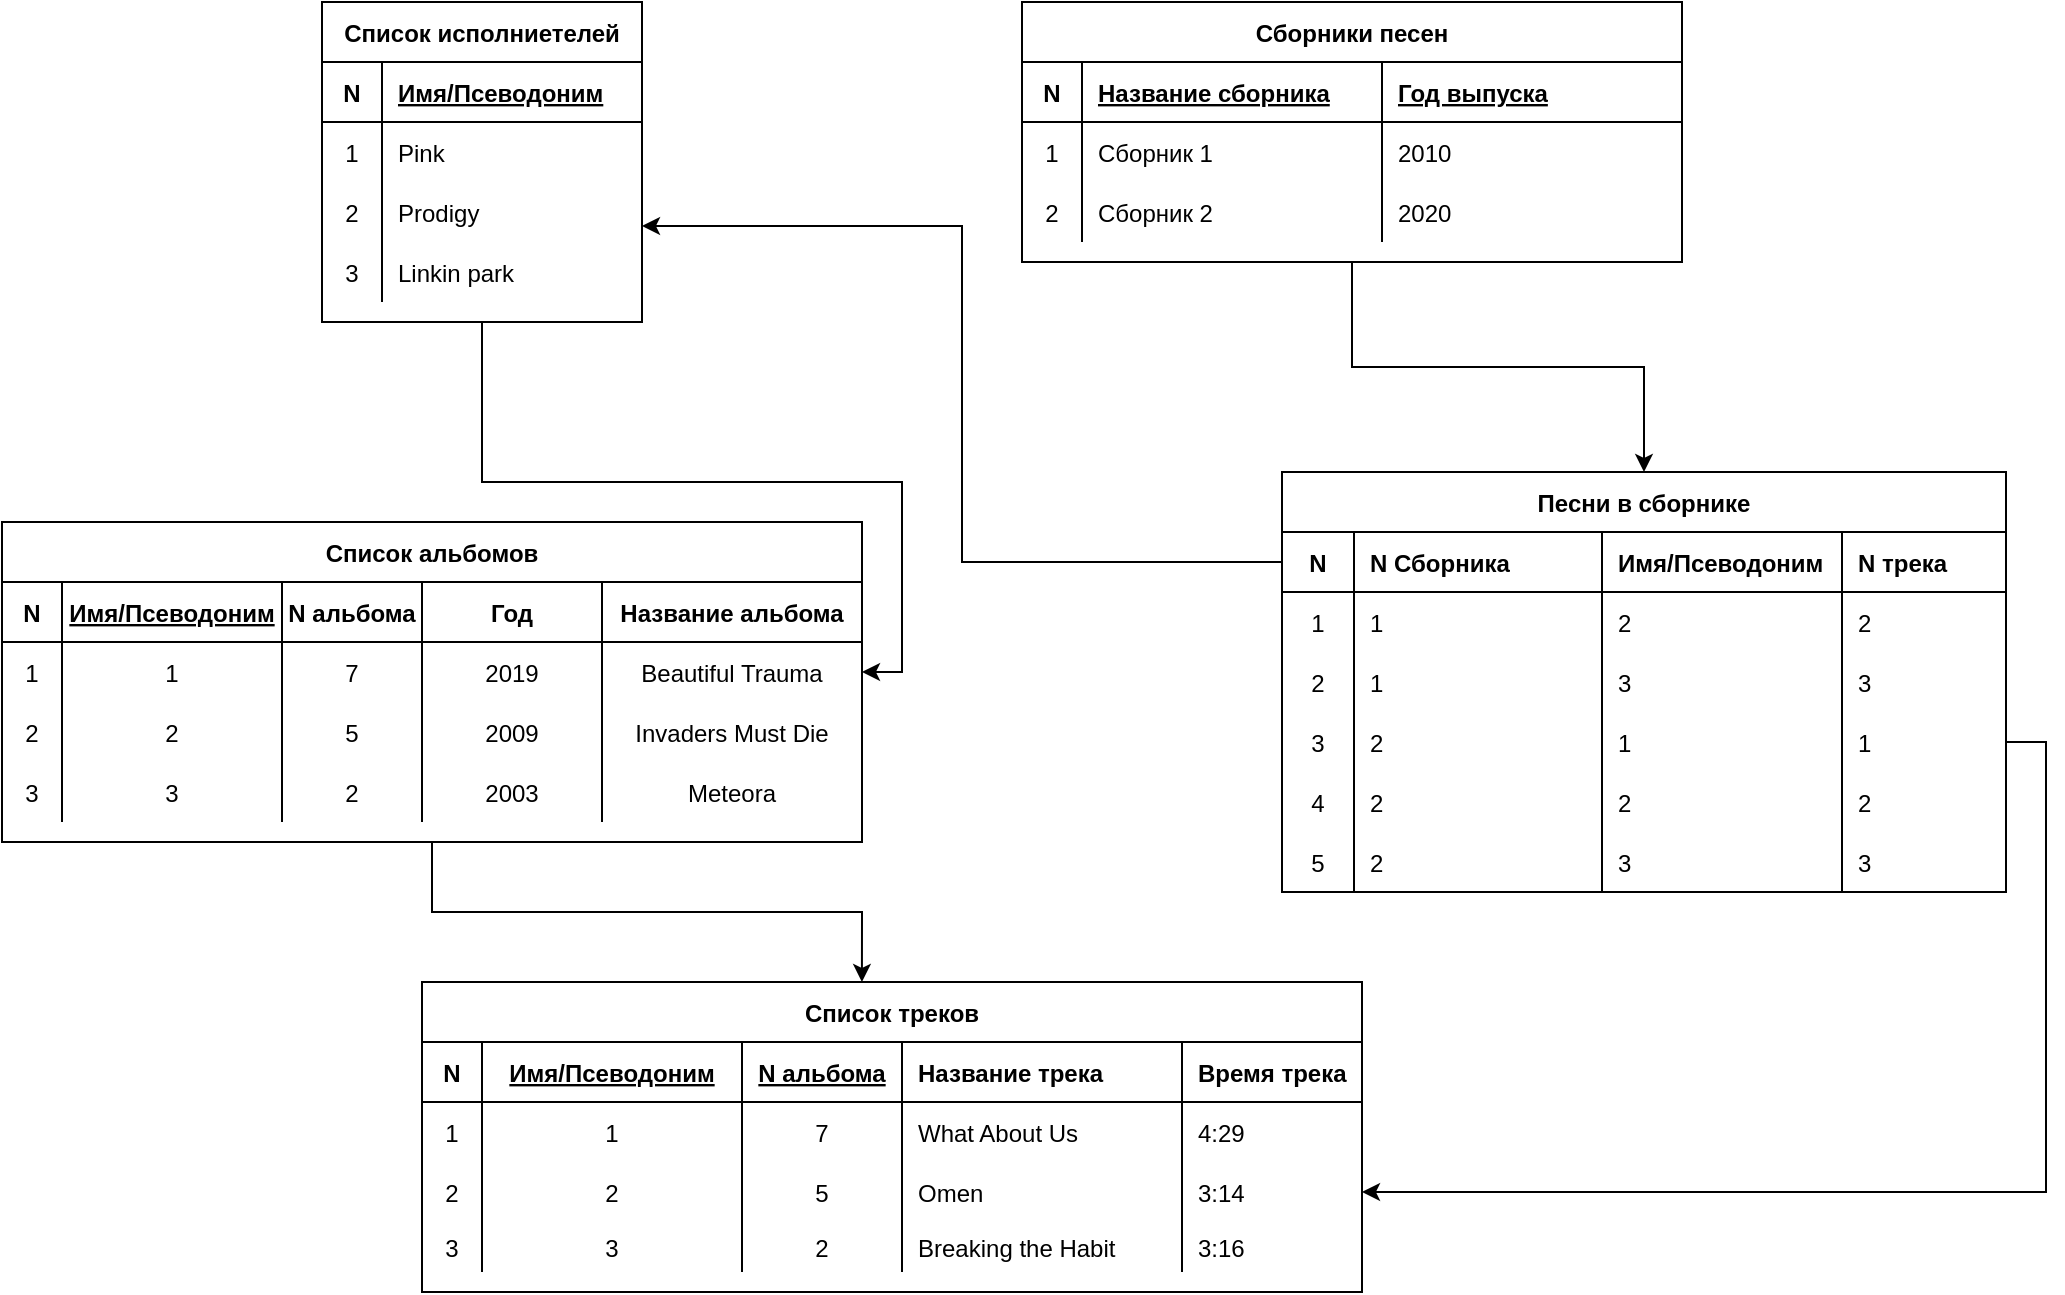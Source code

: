 <mxfile version="15.9.1" type="device"><diagram id="YyyaO67boWGrViR6FgFh" name="Page-1"><mxGraphModel dx="2489" dy="762" grid="1" gridSize="10" guides="1" tooltips="1" connect="1" arrows="1" fold="1" page="1" pageScale="1" pageWidth="827" pageHeight="1169" math="0" shadow="0"><root><mxCell id="0"/><mxCell id="1" parent="0"/><mxCell id="zmSJYrZClHFSIXrDVKil-139" value="" style="edgeStyle=orthogonalEdgeStyle;rounded=0;orthogonalLoop=1;jettySize=auto;html=1;" parent="1" source="zmSJYrZClHFSIXrDVKil-2" target="zmSJYrZClHFSIXrDVKil-75" edge="1"><mxGeometry relative="1" as="geometry"/></mxCell><mxCell id="zmSJYrZClHFSIXrDVKil-2" value="Список исполниетелей" style="shape=table;startSize=30;container=1;collapsible=1;childLayout=tableLayout;fixedRows=1;rowLines=0;fontStyle=1;align=center;resizeLast=1;" parent="1" vertex="1"><mxGeometry x="20" y="40" width="160" height="160" as="geometry"/></mxCell><mxCell id="zmSJYrZClHFSIXrDVKil-3" value="" style="shape=partialRectangle;collapsible=0;dropTarget=0;pointerEvents=0;fillColor=none;top=0;left=0;bottom=1;right=0;points=[[0,0.5],[1,0.5]];portConstraint=eastwest;" parent="zmSJYrZClHFSIXrDVKil-2" vertex="1"><mxGeometry y="30" width="160" height="30" as="geometry"/></mxCell><mxCell id="zmSJYrZClHFSIXrDVKil-4" value="N" style="shape=partialRectangle;connectable=0;fillColor=none;top=0;left=0;bottom=0;right=0;fontStyle=1;overflow=hidden;" parent="zmSJYrZClHFSIXrDVKil-3" vertex="1"><mxGeometry width="30" height="30" as="geometry"><mxRectangle width="30" height="30" as="alternateBounds"/></mxGeometry></mxCell><mxCell id="zmSJYrZClHFSIXrDVKil-5" value="Имя/Псеводоним" style="shape=partialRectangle;connectable=0;fillColor=none;top=0;left=0;bottom=0;right=0;align=left;spacingLeft=6;fontStyle=5;overflow=hidden;" parent="zmSJYrZClHFSIXrDVKil-3" vertex="1"><mxGeometry x="30" width="130" height="30" as="geometry"><mxRectangle width="130" height="30" as="alternateBounds"/></mxGeometry></mxCell><mxCell id="zmSJYrZClHFSIXrDVKil-6" value="" style="shape=partialRectangle;collapsible=0;dropTarget=0;pointerEvents=0;fillColor=none;top=0;left=0;bottom=0;right=0;points=[[0,0.5],[1,0.5]];portConstraint=eastwest;" parent="zmSJYrZClHFSIXrDVKil-2" vertex="1"><mxGeometry y="60" width="160" height="30" as="geometry"/></mxCell><mxCell id="zmSJYrZClHFSIXrDVKil-7" value="1" style="shape=partialRectangle;connectable=0;fillColor=none;top=0;left=0;bottom=0;right=0;editable=1;overflow=hidden;" parent="zmSJYrZClHFSIXrDVKil-6" vertex="1"><mxGeometry width="30" height="30" as="geometry"><mxRectangle width="30" height="30" as="alternateBounds"/></mxGeometry></mxCell><mxCell id="zmSJYrZClHFSIXrDVKil-8" value="Pink" style="shape=partialRectangle;connectable=0;fillColor=none;top=0;left=0;bottom=0;right=0;align=left;spacingLeft=6;overflow=hidden;" parent="zmSJYrZClHFSIXrDVKil-6" vertex="1"><mxGeometry x="30" width="130" height="30" as="geometry"><mxRectangle width="130" height="30" as="alternateBounds"/></mxGeometry></mxCell><mxCell id="zmSJYrZClHFSIXrDVKil-9" value="" style="shape=partialRectangle;collapsible=0;dropTarget=0;pointerEvents=0;fillColor=none;top=0;left=0;bottom=0;right=0;points=[[0,0.5],[1,0.5]];portConstraint=eastwest;" parent="zmSJYrZClHFSIXrDVKil-2" vertex="1"><mxGeometry y="90" width="160" height="30" as="geometry"/></mxCell><mxCell id="zmSJYrZClHFSIXrDVKil-10" value="2" style="shape=partialRectangle;connectable=0;fillColor=none;top=0;left=0;bottom=0;right=0;editable=1;overflow=hidden;" parent="zmSJYrZClHFSIXrDVKil-9" vertex="1"><mxGeometry width="30" height="30" as="geometry"><mxRectangle width="30" height="30" as="alternateBounds"/></mxGeometry></mxCell><mxCell id="zmSJYrZClHFSIXrDVKil-11" value="Prodigy" style="shape=partialRectangle;connectable=0;fillColor=none;top=0;left=0;bottom=0;right=0;align=left;spacingLeft=6;overflow=hidden;" parent="zmSJYrZClHFSIXrDVKil-9" vertex="1"><mxGeometry x="30" width="130" height="30" as="geometry"><mxRectangle width="130" height="30" as="alternateBounds"/></mxGeometry></mxCell><mxCell id="zmSJYrZClHFSIXrDVKil-12" value="" style="shape=partialRectangle;collapsible=0;dropTarget=0;pointerEvents=0;fillColor=none;top=0;left=0;bottom=0;right=0;points=[[0,0.5],[1,0.5]];portConstraint=eastwest;" parent="zmSJYrZClHFSIXrDVKil-2" vertex="1"><mxGeometry y="120" width="160" height="30" as="geometry"/></mxCell><mxCell id="zmSJYrZClHFSIXrDVKil-13" value="3" style="shape=partialRectangle;connectable=0;fillColor=none;top=0;left=0;bottom=0;right=0;editable=1;overflow=hidden;" parent="zmSJYrZClHFSIXrDVKil-12" vertex="1"><mxGeometry width="30" height="30" as="geometry"><mxRectangle width="30" height="30" as="alternateBounds"/></mxGeometry></mxCell><mxCell id="zmSJYrZClHFSIXrDVKil-14" value="Linkin park" style="shape=partialRectangle;connectable=0;fillColor=none;top=0;left=0;bottom=0;right=0;align=left;spacingLeft=6;overflow=hidden;" parent="zmSJYrZClHFSIXrDVKil-12" vertex="1"><mxGeometry x="30" width="130" height="30" as="geometry"><mxRectangle width="130" height="30" as="alternateBounds"/></mxGeometry></mxCell><mxCell id="zmSJYrZClHFSIXrDVKil-28" value="Список треков" style="shape=table;startSize=30;container=1;collapsible=1;childLayout=tableLayout;fixedRows=1;rowLines=0;fontStyle=1;align=center;resizeLast=1;" parent="1" vertex="1"><mxGeometry x="70" y="530" width="470" height="155" as="geometry"/></mxCell><mxCell id="zmSJYrZClHFSIXrDVKil-29" value="" style="shape=partialRectangle;collapsible=0;dropTarget=0;pointerEvents=0;fillColor=none;top=0;left=0;bottom=1;right=0;points=[[0,0.5],[1,0.5]];portConstraint=eastwest;" parent="zmSJYrZClHFSIXrDVKil-28" vertex="1"><mxGeometry y="30" width="470" height="30" as="geometry"/></mxCell><mxCell id="zmSJYrZClHFSIXrDVKil-127" value="N" style="shape=partialRectangle;connectable=0;fillColor=none;top=0;left=0;bottom=0;right=0;fontStyle=1;overflow=hidden;" parent="zmSJYrZClHFSIXrDVKil-29" vertex="1"><mxGeometry width="30" height="30" as="geometry"><mxRectangle width="30" height="30" as="alternateBounds"/></mxGeometry></mxCell><mxCell id="zmSJYrZClHFSIXrDVKil-135" value="Имя/Псеводоним" style="shape=partialRectangle;connectable=0;fillColor=none;top=0;left=0;bottom=0;right=0;fontStyle=5;overflow=hidden;" parent="zmSJYrZClHFSIXrDVKil-29" vertex="1"><mxGeometry x="30" width="130" height="30" as="geometry"><mxRectangle width="130" height="30" as="alternateBounds"/></mxGeometry></mxCell><mxCell id="zmSJYrZClHFSIXrDVKil-30" value="N альбома" style="shape=partialRectangle;connectable=0;fillColor=none;top=0;left=0;bottom=0;right=0;fontStyle=5;overflow=hidden;" parent="zmSJYrZClHFSIXrDVKil-29" vertex="1"><mxGeometry x="160" width="80" height="30" as="geometry"><mxRectangle width="80" height="30" as="alternateBounds"/></mxGeometry></mxCell><mxCell id="zmSJYrZClHFSIXrDVKil-31" value="Название трека" style="shape=partialRectangle;connectable=0;fillColor=none;top=0;left=0;bottom=0;right=0;align=left;spacingLeft=6;fontStyle=1;overflow=hidden;" parent="zmSJYrZClHFSIXrDVKil-29" vertex="1"><mxGeometry x="240" width="140" height="30" as="geometry"><mxRectangle width="140" height="30" as="alternateBounds"/></mxGeometry></mxCell><mxCell id="zmSJYrZClHFSIXrDVKil-110" value="Время трека" style="shape=partialRectangle;connectable=0;fillColor=none;top=0;left=0;bottom=0;right=0;align=left;spacingLeft=6;fontStyle=1;overflow=hidden;" parent="zmSJYrZClHFSIXrDVKil-29" vertex="1"><mxGeometry x="380" width="90" height="30" as="geometry"><mxRectangle width="90" height="30" as="alternateBounds"/></mxGeometry></mxCell><mxCell id="zmSJYrZClHFSIXrDVKil-32" value="" style="shape=partialRectangle;collapsible=0;dropTarget=0;pointerEvents=0;fillColor=none;top=0;left=0;bottom=0;right=0;points=[[0,0.5],[1,0.5]];portConstraint=eastwest;" parent="zmSJYrZClHFSIXrDVKil-28" vertex="1"><mxGeometry y="60" width="470" height="30" as="geometry"/></mxCell><mxCell id="zmSJYrZClHFSIXrDVKil-128" value="1" style="shape=partialRectangle;connectable=0;fillColor=none;top=0;left=0;bottom=0;right=0;editable=1;overflow=hidden;" parent="zmSJYrZClHFSIXrDVKil-32" vertex="1"><mxGeometry width="30" height="30" as="geometry"><mxRectangle width="30" height="30" as="alternateBounds"/></mxGeometry></mxCell><mxCell id="zmSJYrZClHFSIXrDVKil-136" value="1" style="shape=partialRectangle;connectable=0;fillColor=none;top=0;left=0;bottom=0;right=0;editable=1;overflow=hidden;" parent="zmSJYrZClHFSIXrDVKil-32" vertex="1"><mxGeometry x="30" width="130" height="30" as="geometry"><mxRectangle width="130" height="30" as="alternateBounds"/></mxGeometry></mxCell><mxCell id="zmSJYrZClHFSIXrDVKil-33" value="7" style="shape=partialRectangle;connectable=0;fillColor=none;top=0;left=0;bottom=0;right=0;editable=1;overflow=hidden;" parent="zmSJYrZClHFSIXrDVKil-32" vertex="1"><mxGeometry x="160" width="80" height="30" as="geometry"><mxRectangle width="80" height="30" as="alternateBounds"/></mxGeometry></mxCell><mxCell id="zmSJYrZClHFSIXrDVKil-34" value="What About Us" style="shape=partialRectangle;connectable=0;fillColor=none;top=0;left=0;bottom=0;right=0;align=left;spacingLeft=6;overflow=hidden;" parent="zmSJYrZClHFSIXrDVKil-32" vertex="1"><mxGeometry x="240" width="140" height="30" as="geometry"><mxRectangle width="140" height="30" as="alternateBounds"/></mxGeometry></mxCell><mxCell id="zmSJYrZClHFSIXrDVKil-111" value="4:29" style="shape=partialRectangle;connectable=0;fillColor=none;top=0;left=0;bottom=0;right=0;align=left;spacingLeft=6;overflow=hidden;" parent="zmSJYrZClHFSIXrDVKil-32" vertex="1"><mxGeometry x="380" width="90" height="30" as="geometry"><mxRectangle width="90" height="30" as="alternateBounds"/></mxGeometry></mxCell><mxCell id="zmSJYrZClHFSIXrDVKil-35" value="" style="shape=partialRectangle;collapsible=0;dropTarget=0;pointerEvents=0;fillColor=none;top=0;left=0;bottom=0;right=0;points=[[0,0.5],[1,0.5]];portConstraint=eastwest;" parent="zmSJYrZClHFSIXrDVKil-28" vertex="1"><mxGeometry y="90" width="470" height="30" as="geometry"/></mxCell><mxCell id="zmSJYrZClHFSIXrDVKil-129" value="2" style="shape=partialRectangle;connectable=0;fillColor=none;top=0;left=0;bottom=0;right=0;editable=1;overflow=hidden;" parent="zmSJYrZClHFSIXrDVKil-35" vertex="1"><mxGeometry width="30" height="30" as="geometry"><mxRectangle width="30" height="30" as="alternateBounds"/></mxGeometry></mxCell><mxCell id="zmSJYrZClHFSIXrDVKil-137" value="2" style="shape=partialRectangle;connectable=0;fillColor=none;top=0;left=0;bottom=0;right=0;editable=1;overflow=hidden;" parent="zmSJYrZClHFSIXrDVKil-35" vertex="1"><mxGeometry x="30" width="130" height="30" as="geometry"><mxRectangle width="130" height="30" as="alternateBounds"/></mxGeometry></mxCell><mxCell id="zmSJYrZClHFSIXrDVKil-36" value="5" style="shape=partialRectangle;connectable=0;fillColor=none;top=0;left=0;bottom=0;right=0;editable=1;overflow=hidden;" parent="zmSJYrZClHFSIXrDVKil-35" vertex="1"><mxGeometry x="160" width="80" height="30" as="geometry"><mxRectangle width="80" height="30" as="alternateBounds"/></mxGeometry></mxCell><mxCell id="zmSJYrZClHFSIXrDVKil-37" value="Omen" style="shape=partialRectangle;connectable=0;fillColor=none;top=0;left=0;bottom=0;right=0;align=left;spacingLeft=6;overflow=hidden;" parent="zmSJYrZClHFSIXrDVKil-35" vertex="1"><mxGeometry x="240" width="140" height="30" as="geometry"><mxRectangle width="140" height="30" as="alternateBounds"/></mxGeometry></mxCell><mxCell id="zmSJYrZClHFSIXrDVKil-112" value="3:14" style="shape=partialRectangle;connectable=0;fillColor=none;top=0;left=0;bottom=0;right=0;align=left;spacingLeft=6;overflow=hidden;" parent="zmSJYrZClHFSIXrDVKil-35" vertex="1"><mxGeometry x="380" width="90" height="30" as="geometry"><mxRectangle width="90" height="30" as="alternateBounds"/></mxGeometry></mxCell><mxCell id="zmSJYrZClHFSIXrDVKil-38" value="" style="shape=partialRectangle;collapsible=0;dropTarget=0;pointerEvents=0;fillColor=none;top=0;left=0;bottom=0;right=0;points=[[0,0.5],[1,0.5]];portConstraint=eastwest;" parent="zmSJYrZClHFSIXrDVKil-28" vertex="1"><mxGeometry y="120" width="470" height="25" as="geometry"/></mxCell><mxCell id="zmSJYrZClHFSIXrDVKil-130" value="3" style="shape=partialRectangle;connectable=0;fillColor=none;top=0;left=0;bottom=0;right=0;editable=1;overflow=hidden;" parent="zmSJYrZClHFSIXrDVKil-38" vertex="1"><mxGeometry width="30" height="25" as="geometry"><mxRectangle width="30" height="25" as="alternateBounds"/></mxGeometry></mxCell><mxCell id="zmSJYrZClHFSIXrDVKil-138" value="3" style="shape=partialRectangle;connectable=0;fillColor=none;top=0;left=0;bottom=0;right=0;editable=1;overflow=hidden;" parent="zmSJYrZClHFSIXrDVKil-38" vertex="1"><mxGeometry x="30" width="130" height="25" as="geometry"><mxRectangle width="130" height="25" as="alternateBounds"/></mxGeometry></mxCell><mxCell id="zmSJYrZClHFSIXrDVKil-39" value="2" style="shape=partialRectangle;connectable=0;fillColor=none;top=0;left=0;bottom=0;right=0;editable=1;overflow=hidden;" parent="zmSJYrZClHFSIXrDVKil-38" vertex="1"><mxGeometry x="160" width="80" height="25" as="geometry"><mxRectangle width="80" height="25" as="alternateBounds"/></mxGeometry></mxCell><mxCell id="zmSJYrZClHFSIXrDVKil-40" value="Breaking the Habit" style="shape=partialRectangle;connectable=0;fillColor=none;top=0;left=0;bottom=0;right=0;align=left;spacingLeft=6;overflow=hidden;" parent="zmSJYrZClHFSIXrDVKil-38" vertex="1"><mxGeometry x="240" width="140" height="25" as="geometry"><mxRectangle width="140" height="25" as="alternateBounds"/></mxGeometry></mxCell><mxCell id="zmSJYrZClHFSIXrDVKil-113" value="3:16" style="shape=partialRectangle;connectable=0;fillColor=none;top=0;left=0;bottom=0;right=0;align=left;spacingLeft=6;overflow=hidden;" parent="zmSJYrZClHFSIXrDVKil-38" vertex="1"><mxGeometry x="380" width="90" height="25" as="geometry"><mxRectangle width="90" height="25" as="alternateBounds"/></mxGeometry></mxCell><mxCell id="zmSJYrZClHFSIXrDVKil-147" style="edgeStyle=orthogonalEdgeStyle;rounded=0;orthogonalLoop=1;jettySize=auto;html=1;entryX=0.468;entryY=0;entryDx=0;entryDy=0;entryPerimeter=0;" parent="1" source="zmSJYrZClHFSIXrDVKil-71" target="zmSJYrZClHFSIXrDVKil-28" edge="1"><mxGeometry relative="1" as="geometry"/></mxCell><mxCell id="zmSJYrZClHFSIXrDVKil-71" value="Список альбомов" style="shape=table;startSize=30;container=1;collapsible=1;childLayout=tableLayout;fixedRows=1;rowLines=0;fontStyle=1;align=center;resizeLast=1;gradientColor=#ffffff;swimlaneFillColor=none;" parent="1" vertex="1"><mxGeometry x="-140" y="300" width="430" height="160" as="geometry"/></mxCell><mxCell id="zmSJYrZClHFSIXrDVKil-94" style="shape=partialRectangle;collapsible=0;dropTarget=0;pointerEvents=0;fillColor=none;top=0;left=0;bottom=1;right=0;points=[[0,0.5],[1,0.5]];portConstraint=eastwest;" parent="zmSJYrZClHFSIXrDVKil-71" vertex="1"><mxGeometry y="30" width="430" height="30" as="geometry"/></mxCell><mxCell id="zmSJYrZClHFSIXrDVKil-131" value="N" style="shape=partialRectangle;connectable=0;fillColor=none;top=0;left=0;bottom=0;right=0;fontStyle=1;overflow=hidden;" parent="zmSJYrZClHFSIXrDVKil-94" vertex="1"><mxGeometry width="30" height="30" as="geometry"><mxRectangle width="30" height="30" as="alternateBounds"/></mxGeometry></mxCell><mxCell id="zmSJYrZClHFSIXrDVKil-95" value="Имя/Псеводоним" style="shape=partialRectangle;connectable=0;fillColor=none;top=0;left=0;bottom=0;right=0;fontStyle=5;overflow=hidden;" parent="zmSJYrZClHFSIXrDVKil-94" vertex="1"><mxGeometry x="30" width="110" height="30" as="geometry"><mxRectangle width="110" height="30" as="alternateBounds"/></mxGeometry></mxCell><mxCell id="zmSJYrZClHFSIXrDVKil-96" value="N альбома" style="shape=partialRectangle;connectable=0;fillColor=none;top=0;left=0;bottom=0;right=0;fontStyle=1;overflow=hidden;" parent="zmSJYrZClHFSIXrDVKil-94" vertex="1"><mxGeometry x="140" width="70" height="30" as="geometry"><mxRectangle width="70" height="30" as="alternateBounds"/></mxGeometry></mxCell><mxCell id="zmSJYrZClHFSIXrDVKil-97" value="Год" style="shape=partialRectangle;connectable=0;fillColor=none;top=0;left=0;bottom=0;right=0;fontStyle=1;overflow=hidden;" parent="zmSJYrZClHFSIXrDVKil-94" vertex="1"><mxGeometry x="210" width="90" height="30" as="geometry"><mxRectangle width="90" height="30" as="alternateBounds"/></mxGeometry></mxCell><mxCell id="zmSJYrZClHFSIXrDVKil-114" value="Название альбома" style="shape=partialRectangle;connectable=0;fillColor=none;top=0;left=0;bottom=0;right=0;fontStyle=1;overflow=hidden;" parent="zmSJYrZClHFSIXrDVKil-94" vertex="1"><mxGeometry x="300" width="130" height="30" as="geometry"><mxRectangle width="130" height="30" as="alternateBounds"/></mxGeometry></mxCell><mxCell id="zmSJYrZClHFSIXrDVKil-75" value="" style="shape=partialRectangle;collapsible=0;dropTarget=0;pointerEvents=0;fillColor=none;top=0;left=0;bottom=0;right=0;points=[[0,0.5],[1,0.5]];portConstraint=eastwest;" parent="zmSJYrZClHFSIXrDVKil-71" vertex="1"><mxGeometry y="60" width="430" height="30" as="geometry"/></mxCell><mxCell id="zmSJYrZClHFSIXrDVKil-132" value="1" style="shape=partialRectangle;connectable=0;fillColor=none;top=0;left=0;bottom=0;right=0;editable=1;overflow=hidden;" parent="zmSJYrZClHFSIXrDVKil-75" vertex="1"><mxGeometry width="30" height="30" as="geometry"><mxRectangle width="30" height="30" as="alternateBounds"/></mxGeometry></mxCell><mxCell id="zmSJYrZClHFSIXrDVKil-76" value="1" style="shape=partialRectangle;connectable=0;fillColor=none;top=0;left=0;bottom=0;right=0;editable=1;overflow=hidden;" parent="zmSJYrZClHFSIXrDVKil-75" vertex="1"><mxGeometry x="30" width="110" height="30" as="geometry"><mxRectangle width="110" height="30" as="alternateBounds"/></mxGeometry></mxCell><mxCell id="zmSJYrZClHFSIXrDVKil-89" value="7" style="shape=partialRectangle;connectable=0;fillColor=none;top=0;left=0;bottom=0;right=0;editable=1;overflow=hidden;" parent="zmSJYrZClHFSIXrDVKil-75" vertex="1"><mxGeometry x="140" width="70" height="30" as="geometry"><mxRectangle width="70" height="30" as="alternateBounds"/></mxGeometry></mxCell><mxCell id="zmSJYrZClHFSIXrDVKil-92" value="2019" style="shape=partialRectangle;connectable=0;fillColor=none;top=0;left=0;bottom=0;right=0;editable=1;overflow=hidden;" parent="zmSJYrZClHFSIXrDVKil-75" vertex="1"><mxGeometry x="210" width="90" height="30" as="geometry"><mxRectangle width="90" height="30" as="alternateBounds"/></mxGeometry></mxCell><mxCell id="zmSJYrZClHFSIXrDVKil-115" value="Beautiful Trauma" style="shape=partialRectangle;connectable=0;fillColor=none;top=0;left=0;bottom=0;right=0;editable=1;overflow=hidden;" parent="zmSJYrZClHFSIXrDVKil-75" vertex="1"><mxGeometry x="300" width="130" height="30" as="geometry"><mxRectangle width="130" height="30" as="alternateBounds"/></mxGeometry></mxCell><mxCell id="zmSJYrZClHFSIXrDVKil-102" style="shape=partialRectangle;collapsible=0;dropTarget=0;pointerEvents=0;fillColor=none;top=0;left=0;bottom=0;right=0;points=[[0,0.5],[1,0.5]];portConstraint=eastwest;" parent="zmSJYrZClHFSIXrDVKil-71" vertex="1"><mxGeometry y="90" width="430" height="30" as="geometry"/></mxCell><mxCell id="zmSJYrZClHFSIXrDVKil-133" value="2" style="shape=partialRectangle;connectable=0;fillColor=none;top=0;left=0;bottom=0;right=0;editable=1;overflow=hidden;" parent="zmSJYrZClHFSIXrDVKil-102" vertex="1"><mxGeometry width="30" height="30" as="geometry"><mxRectangle width="30" height="30" as="alternateBounds"/></mxGeometry></mxCell><mxCell id="zmSJYrZClHFSIXrDVKil-103" value="2" style="shape=partialRectangle;connectable=0;fillColor=none;top=0;left=0;bottom=0;right=0;editable=1;overflow=hidden;" parent="zmSJYrZClHFSIXrDVKil-102" vertex="1"><mxGeometry x="30" width="110" height="30" as="geometry"><mxRectangle width="110" height="30" as="alternateBounds"/></mxGeometry></mxCell><mxCell id="zmSJYrZClHFSIXrDVKil-104" value="5" style="shape=partialRectangle;connectable=0;fillColor=none;top=0;left=0;bottom=0;right=0;editable=1;overflow=hidden;" parent="zmSJYrZClHFSIXrDVKil-102" vertex="1"><mxGeometry x="140" width="70" height="30" as="geometry"><mxRectangle width="70" height="30" as="alternateBounds"/></mxGeometry></mxCell><mxCell id="zmSJYrZClHFSIXrDVKil-105" value="2009" style="shape=partialRectangle;connectable=0;fillColor=none;top=0;left=0;bottom=0;right=0;editable=1;overflow=hidden;" parent="zmSJYrZClHFSIXrDVKil-102" vertex="1"><mxGeometry x="210" width="90" height="30" as="geometry"><mxRectangle width="90" height="30" as="alternateBounds"/></mxGeometry></mxCell><mxCell id="zmSJYrZClHFSIXrDVKil-116" value="Invaders Must Die" style="shape=partialRectangle;connectable=0;fillColor=none;top=0;left=0;bottom=0;right=0;editable=1;overflow=hidden;" parent="zmSJYrZClHFSIXrDVKil-102" vertex="1"><mxGeometry x="300" width="130" height="30" as="geometry"><mxRectangle width="130" height="30" as="alternateBounds"/></mxGeometry></mxCell><mxCell id="zmSJYrZClHFSIXrDVKil-141" style="shape=partialRectangle;collapsible=0;dropTarget=0;pointerEvents=0;fillColor=none;top=0;left=0;bottom=0;right=0;points=[[0,0.5],[1,0.5]];portConstraint=eastwest;" parent="zmSJYrZClHFSIXrDVKil-71" vertex="1"><mxGeometry y="120" width="430" height="30" as="geometry"/></mxCell><mxCell id="zmSJYrZClHFSIXrDVKil-142" value="3" style="shape=partialRectangle;connectable=0;fillColor=none;top=0;left=0;bottom=0;right=0;editable=1;overflow=hidden;" parent="zmSJYrZClHFSIXrDVKil-141" vertex="1"><mxGeometry width="30" height="30" as="geometry"><mxRectangle width="30" height="30" as="alternateBounds"/></mxGeometry></mxCell><mxCell id="zmSJYrZClHFSIXrDVKil-143" value="3" style="shape=partialRectangle;connectable=0;fillColor=none;top=0;left=0;bottom=0;right=0;editable=1;overflow=hidden;" parent="zmSJYrZClHFSIXrDVKil-141" vertex="1"><mxGeometry x="30" width="110" height="30" as="geometry"><mxRectangle width="110" height="30" as="alternateBounds"/></mxGeometry></mxCell><mxCell id="zmSJYrZClHFSIXrDVKil-144" value="2" style="shape=partialRectangle;connectable=0;fillColor=none;top=0;left=0;bottom=0;right=0;editable=1;overflow=hidden;" parent="zmSJYrZClHFSIXrDVKil-141" vertex="1"><mxGeometry x="140" width="70" height="30" as="geometry"><mxRectangle width="70" height="30" as="alternateBounds"/></mxGeometry></mxCell><mxCell id="zmSJYrZClHFSIXrDVKil-145" value="2003" style="shape=partialRectangle;connectable=0;fillColor=none;top=0;left=0;bottom=0;right=0;editable=1;overflow=hidden;" parent="zmSJYrZClHFSIXrDVKil-141" vertex="1"><mxGeometry x="210" width="90" height="30" as="geometry"><mxRectangle width="90" height="30" as="alternateBounds"/></mxGeometry></mxCell><mxCell id="zmSJYrZClHFSIXrDVKil-146" value="Meteora" style="shape=partialRectangle;connectable=0;fillColor=none;top=0;left=0;bottom=0;right=0;editable=1;overflow=hidden;" parent="zmSJYrZClHFSIXrDVKil-141" vertex="1"><mxGeometry x="300" width="130" height="30" as="geometry"><mxRectangle width="130" height="30" as="alternateBounds"/></mxGeometry></mxCell><mxCell id="CzT0tW-IMqAMXceXMflp-2" value="Песни в сборнике" style="shape=table;startSize=30;container=1;collapsible=1;childLayout=tableLayout;fixedRows=1;rowLines=0;fontStyle=1;align=center;resizeLast=1;gradientColor=#ffffff;swimlaneFillColor=default;" vertex="1" parent="1"><mxGeometry x="500" y="275" width="362" height="210" as="geometry"/></mxCell><mxCell id="CzT0tW-IMqAMXceXMflp-3" value="" style="shape=partialRectangle;collapsible=0;dropTarget=0;pointerEvents=0;fillColor=none;top=0;left=0;bottom=1;right=0;points=[[0,0.5],[1,0.5]];portConstraint=eastwest;" vertex="1" parent="CzT0tW-IMqAMXceXMflp-2"><mxGeometry y="30" width="362" height="30" as="geometry"/></mxCell><mxCell id="CzT0tW-IMqAMXceXMflp-95" value="N" style="shape=partialRectangle;connectable=0;fillColor=none;top=0;left=0;bottom=0;right=0;fontStyle=1;overflow=hidden;" vertex="1" parent="CzT0tW-IMqAMXceXMflp-3"><mxGeometry width="36" height="30" as="geometry"><mxRectangle width="36" height="30" as="alternateBounds"/></mxGeometry></mxCell><mxCell id="CzT0tW-IMqAMXceXMflp-5" value="N Сборника" style="shape=partialRectangle;connectable=0;fillColor=none;top=0;left=0;bottom=0;right=0;align=left;spacingLeft=6;fontStyle=1;overflow=hidden;" vertex="1" parent="CzT0tW-IMqAMXceXMflp-3"><mxGeometry x="36" width="124" height="30" as="geometry"><mxRectangle width="124" height="30" as="alternateBounds"/></mxGeometry></mxCell><mxCell id="CzT0tW-IMqAMXceXMflp-39" value="Имя/Псеводоним" style="shape=partialRectangle;connectable=0;fillColor=none;top=0;left=0;bottom=0;right=0;align=left;spacingLeft=6;fontStyle=1;overflow=hidden;" vertex="1" parent="CzT0tW-IMqAMXceXMflp-3"><mxGeometry x="160" width="120" height="30" as="geometry"><mxRectangle width="120" height="30" as="alternateBounds"/></mxGeometry></mxCell><mxCell id="CzT0tW-IMqAMXceXMflp-46" value="N трека" style="shape=partialRectangle;connectable=0;fillColor=none;top=0;left=0;bottom=0;right=0;align=left;spacingLeft=6;fontStyle=1;overflow=hidden;" vertex="1" parent="CzT0tW-IMqAMXceXMflp-3"><mxGeometry x="280" width="82" height="30" as="geometry"><mxRectangle width="82" height="30" as="alternateBounds"/></mxGeometry></mxCell><mxCell id="CzT0tW-IMqAMXceXMflp-6" value="" style="shape=partialRectangle;collapsible=0;dropTarget=0;pointerEvents=0;fillColor=none;top=0;left=0;bottom=0;right=0;points=[[0,0.5],[1,0.5]];portConstraint=eastwest;" vertex="1" parent="CzT0tW-IMqAMXceXMflp-2"><mxGeometry y="60" width="362" height="30" as="geometry"/></mxCell><mxCell id="CzT0tW-IMqAMXceXMflp-96" value="1" style="shape=partialRectangle;connectable=0;fillColor=none;top=0;left=0;bottom=0;right=0;editable=1;overflow=hidden;" vertex="1" parent="CzT0tW-IMqAMXceXMflp-6"><mxGeometry width="36" height="30" as="geometry"><mxRectangle width="36" height="30" as="alternateBounds"/></mxGeometry></mxCell><mxCell id="CzT0tW-IMqAMXceXMflp-8" value="1" style="shape=partialRectangle;connectable=0;fillColor=none;top=0;left=0;bottom=0;right=0;align=left;spacingLeft=6;overflow=hidden;" vertex="1" parent="CzT0tW-IMqAMXceXMflp-6"><mxGeometry x="36" width="124" height="30" as="geometry"><mxRectangle width="124" height="30" as="alternateBounds"/></mxGeometry></mxCell><mxCell id="CzT0tW-IMqAMXceXMflp-40" value="2" style="shape=partialRectangle;connectable=0;fillColor=none;top=0;left=0;bottom=0;right=0;align=left;spacingLeft=6;overflow=hidden;" vertex="1" parent="CzT0tW-IMqAMXceXMflp-6"><mxGeometry x="160" width="120" height="30" as="geometry"><mxRectangle width="120" height="30" as="alternateBounds"/></mxGeometry></mxCell><mxCell id="CzT0tW-IMqAMXceXMflp-47" value="2" style="shape=partialRectangle;connectable=0;fillColor=none;top=0;left=0;bottom=0;right=0;align=left;spacingLeft=6;overflow=hidden;" vertex="1" parent="CzT0tW-IMqAMXceXMflp-6"><mxGeometry x="280" width="82" height="30" as="geometry"><mxRectangle width="82" height="30" as="alternateBounds"/></mxGeometry></mxCell><mxCell id="CzT0tW-IMqAMXceXMflp-61" style="shape=partialRectangle;collapsible=0;dropTarget=0;pointerEvents=0;fillColor=none;top=0;left=0;bottom=0;right=0;points=[[0,0.5],[1,0.5]];portConstraint=eastwest;" vertex="1" parent="CzT0tW-IMqAMXceXMflp-2"><mxGeometry y="90" width="362" height="30" as="geometry"/></mxCell><mxCell id="CzT0tW-IMqAMXceXMflp-97" value="2" style="shape=partialRectangle;connectable=0;fillColor=none;top=0;left=0;bottom=0;right=0;editable=1;overflow=hidden;" vertex="1" parent="CzT0tW-IMqAMXceXMflp-61"><mxGeometry width="36" height="30" as="geometry"><mxRectangle width="36" height="30" as="alternateBounds"/></mxGeometry></mxCell><mxCell id="CzT0tW-IMqAMXceXMflp-63" value="1" style="shape=partialRectangle;connectable=0;fillColor=none;top=0;left=0;bottom=0;right=0;align=left;spacingLeft=6;overflow=hidden;" vertex="1" parent="CzT0tW-IMqAMXceXMflp-61"><mxGeometry x="36" width="124" height="30" as="geometry"><mxRectangle width="124" height="30" as="alternateBounds"/></mxGeometry></mxCell><mxCell id="CzT0tW-IMqAMXceXMflp-65" value="3" style="shape=partialRectangle;connectable=0;fillColor=none;top=0;left=0;bottom=0;right=0;align=left;spacingLeft=6;overflow=hidden;" vertex="1" parent="CzT0tW-IMqAMXceXMflp-61"><mxGeometry x="160" width="120" height="30" as="geometry"><mxRectangle width="120" height="30" as="alternateBounds"/></mxGeometry></mxCell><mxCell id="CzT0tW-IMqAMXceXMflp-66" value="3" style="shape=partialRectangle;connectable=0;fillColor=none;top=0;left=0;bottom=0;right=0;align=left;spacingLeft=6;overflow=hidden;" vertex="1" parent="CzT0tW-IMqAMXceXMflp-61"><mxGeometry x="280" width="82" height="30" as="geometry"><mxRectangle width="82" height="30" as="alternateBounds"/></mxGeometry></mxCell><mxCell id="CzT0tW-IMqAMXceXMflp-18" value="" style="shape=partialRectangle;collapsible=0;dropTarget=0;pointerEvents=0;fillColor=none;top=0;left=0;bottom=0;right=0;points=[[0,0.5],[1,0.5]];portConstraint=eastwest;" vertex="1" parent="CzT0tW-IMqAMXceXMflp-2"><mxGeometry y="120" width="362" height="30" as="geometry"/></mxCell><mxCell id="CzT0tW-IMqAMXceXMflp-98" value="3" style="shape=partialRectangle;connectable=0;fillColor=none;top=0;left=0;bottom=0;right=0;editable=1;overflow=hidden;" vertex="1" parent="CzT0tW-IMqAMXceXMflp-18"><mxGeometry width="36" height="30" as="geometry"><mxRectangle width="36" height="30" as="alternateBounds"/></mxGeometry></mxCell><mxCell id="CzT0tW-IMqAMXceXMflp-20" value="2" style="shape=partialRectangle;connectable=0;fillColor=none;top=0;left=0;bottom=0;right=0;align=left;spacingLeft=6;overflow=hidden;" vertex="1" parent="CzT0tW-IMqAMXceXMflp-18"><mxGeometry x="36" width="124" height="30" as="geometry"><mxRectangle width="124" height="30" as="alternateBounds"/></mxGeometry></mxCell><mxCell id="CzT0tW-IMqAMXceXMflp-41" value="1" style="shape=partialRectangle;connectable=0;fillColor=none;top=0;left=0;bottom=0;right=0;align=left;spacingLeft=6;overflow=hidden;" vertex="1" parent="CzT0tW-IMqAMXceXMflp-18"><mxGeometry x="160" width="120" height="30" as="geometry"><mxRectangle width="120" height="30" as="alternateBounds"/></mxGeometry></mxCell><mxCell id="CzT0tW-IMqAMXceXMflp-48" value="1" style="shape=partialRectangle;connectable=0;fillColor=none;top=0;left=0;bottom=0;right=0;align=left;spacingLeft=6;overflow=hidden;" vertex="1" parent="CzT0tW-IMqAMXceXMflp-18"><mxGeometry x="280" width="82" height="30" as="geometry"><mxRectangle width="82" height="30" as="alternateBounds"/></mxGeometry></mxCell><mxCell id="CzT0tW-IMqAMXceXMflp-73" style="shape=partialRectangle;collapsible=0;dropTarget=0;pointerEvents=0;fillColor=none;top=0;left=0;bottom=0;right=0;points=[[0,0.5],[1,0.5]];portConstraint=eastwest;" vertex="1" parent="CzT0tW-IMqAMXceXMflp-2"><mxGeometry y="150" width="362" height="30" as="geometry"/></mxCell><mxCell id="CzT0tW-IMqAMXceXMflp-99" value="4" style="shape=partialRectangle;connectable=0;fillColor=none;top=0;left=0;bottom=0;right=0;editable=1;overflow=hidden;" vertex="1" parent="CzT0tW-IMqAMXceXMflp-73"><mxGeometry width="36" height="30" as="geometry"><mxRectangle width="36" height="30" as="alternateBounds"/></mxGeometry></mxCell><mxCell id="CzT0tW-IMqAMXceXMflp-75" value="2" style="shape=partialRectangle;connectable=0;fillColor=none;top=0;left=0;bottom=0;right=0;align=left;spacingLeft=6;overflow=hidden;" vertex="1" parent="CzT0tW-IMqAMXceXMflp-73"><mxGeometry x="36" width="124" height="30" as="geometry"><mxRectangle width="124" height="30" as="alternateBounds"/></mxGeometry></mxCell><mxCell id="CzT0tW-IMqAMXceXMflp-77" value="2" style="shape=partialRectangle;connectable=0;fillColor=none;top=0;left=0;bottom=0;right=0;align=left;spacingLeft=6;overflow=hidden;" vertex="1" parent="CzT0tW-IMqAMXceXMflp-73"><mxGeometry x="160" width="120" height="30" as="geometry"><mxRectangle width="120" height="30" as="alternateBounds"/></mxGeometry></mxCell><mxCell id="CzT0tW-IMqAMXceXMflp-78" value="2" style="shape=partialRectangle;connectable=0;fillColor=none;top=0;left=0;bottom=0;right=0;align=left;spacingLeft=6;overflow=hidden;" vertex="1" parent="CzT0tW-IMqAMXceXMflp-73"><mxGeometry x="280" width="82" height="30" as="geometry"><mxRectangle width="82" height="30" as="alternateBounds"/></mxGeometry></mxCell><mxCell id="CzT0tW-IMqAMXceXMflp-85" style="shape=partialRectangle;collapsible=0;dropTarget=0;pointerEvents=0;fillColor=none;top=0;left=0;bottom=0;right=0;points=[[0,0.5],[1,0.5]];portConstraint=eastwest;" vertex="1" parent="CzT0tW-IMqAMXceXMflp-2"><mxGeometry y="180" width="362" height="30" as="geometry"/></mxCell><mxCell id="CzT0tW-IMqAMXceXMflp-100" value="5" style="shape=partialRectangle;connectable=0;fillColor=none;top=0;left=0;bottom=0;right=0;editable=1;overflow=hidden;" vertex="1" parent="CzT0tW-IMqAMXceXMflp-85"><mxGeometry width="36" height="30" as="geometry"><mxRectangle width="36" height="30" as="alternateBounds"/></mxGeometry></mxCell><mxCell id="CzT0tW-IMqAMXceXMflp-87" value="2" style="shape=partialRectangle;connectable=0;fillColor=none;top=0;left=0;bottom=0;right=0;align=left;spacingLeft=6;overflow=hidden;" vertex="1" parent="CzT0tW-IMqAMXceXMflp-85"><mxGeometry x="36" width="124" height="30" as="geometry"><mxRectangle width="124" height="30" as="alternateBounds"/></mxGeometry></mxCell><mxCell id="CzT0tW-IMqAMXceXMflp-89" value="3" style="shape=partialRectangle;connectable=0;fillColor=none;top=0;left=0;bottom=0;right=0;align=left;spacingLeft=6;overflow=hidden;" vertex="1" parent="CzT0tW-IMqAMXceXMflp-85"><mxGeometry x="160" width="120" height="30" as="geometry"><mxRectangle width="120" height="30" as="alternateBounds"/></mxGeometry></mxCell><mxCell id="CzT0tW-IMqAMXceXMflp-90" value="3" style="shape=partialRectangle;connectable=0;fillColor=none;top=0;left=0;bottom=0;right=0;align=left;spacingLeft=6;overflow=hidden;" vertex="1" parent="CzT0tW-IMqAMXceXMflp-85"><mxGeometry x="280" width="82" height="30" as="geometry"><mxRectangle width="82" height="30" as="alternateBounds"/></mxGeometry></mxCell><mxCell id="CzT0tW-IMqAMXceXMflp-94" style="edgeStyle=orthogonalEdgeStyle;rounded=0;orthogonalLoop=1;jettySize=auto;html=1;exitX=0;exitY=0.5;exitDx=0;exitDy=0;entryX=1;entryY=0.733;entryDx=0;entryDy=0;entryPerimeter=0;" edge="1" parent="1" source="CzT0tW-IMqAMXceXMflp-3" target="zmSJYrZClHFSIXrDVKil-9"><mxGeometry relative="1" as="geometry"/></mxCell><mxCell id="CzT0tW-IMqAMXceXMflp-104" style="edgeStyle=orthogonalEdgeStyle;rounded=0;orthogonalLoop=1;jettySize=auto;html=1;exitX=1;exitY=0.5;exitDx=0;exitDy=0;entryX=1;entryY=0.5;entryDx=0;entryDy=0;" edge="1" parent="1" source="CzT0tW-IMqAMXceXMflp-18" target="zmSJYrZClHFSIXrDVKil-35"><mxGeometry relative="1" as="geometry"/></mxCell><mxCell id="CzT0tW-IMqAMXceXMflp-123" style="edgeStyle=orthogonalEdgeStyle;rounded=0;orthogonalLoop=1;jettySize=auto;html=1;exitX=0.5;exitY=1;exitDx=0;exitDy=0;" edge="1" parent="1" source="CzT0tW-IMqAMXceXMflp-105" target="CzT0tW-IMqAMXceXMflp-2"><mxGeometry relative="1" as="geometry"/></mxCell><mxCell id="CzT0tW-IMqAMXceXMflp-105" value="Сборники песен" style="shape=table;startSize=30;container=1;collapsible=1;childLayout=tableLayout;fixedRows=1;rowLines=0;fontStyle=1;align=center;resizeLast=1;gradientColor=#ffffff;" vertex="1" parent="1"><mxGeometry x="370" y="40" width="330" height="130" as="geometry"/></mxCell><mxCell id="CzT0tW-IMqAMXceXMflp-106" value="" style="shape=partialRectangle;collapsible=0;dropTarget=0;pointerEvents=0;fillColor=none;top=0;left=0;bottom=1;right=0;points=[[0,0.5],[1,0.5]];portConstraint=eastwest;" vertex="1" parent="CzT0tW-IMqAMXceXMflp-105"><mxGeometry y="30" width="330" height="30" as="geometry"/></mxCell><mxCell id="CzT0tW-IMqAMXceXMflp-107" value="N" style="shape=partialRectangle;connectable=0;fillColor=none;top=0;left=0;bottom=0;right=0;fontStyle=1;overflow=hidden;" vertex="1" parent="CzT0tW-IMqAMXceXMflp-106"><mxGeometry width="30" height="30" as="geometry"><mxRectangle width="30" height="30" as="alternateBounds"/></mxGeometry></mxCell><mxCell id="CzT0tW-IMqAMXceXMflp-108" value="Название сборника" style="shape=partialRectangle;connectable=0;fillColor=none;top=0;left=0;bottom=0;right=0;align=left;spacingLeft=6;fontStyle=5;overflow=hidden;" vertex="1" parent="CzT0tW-IMqAMXceXMflp-106"><mxGeometry x="30" width="150" height="30" as="geometry"><mxRectangle width="150" height="30" as="alternateBounds"/></mxGeometry></mxCell><mxCell id="CzT0tW-IMqAMXceXMflp-118" value="Год выпуска" style="shape=partialRectangle;connectable=0;fillColor=none;top=0;left=0;bottom=0;right=0;align=left;spacingLeft=6;fontStyle=5;overflow=hidden;" vertex="1" parent="CzT0tW-IMqAMXceXMflp-106"><mxGeometry x="180" width="150" height="30" as="geometry"><mxRectangle width="150" height="30" as="alternateBounds"/></mxGeometry></mxCell><mxCell id="CzT0tW-IMqAMXceXMflp-109" value="" style="shape=partialRectangle;collapsible=0;dropTarget=0;pointerEvents=0;fillColor=none;top=0;left=0;bottom=0;right=0;points=[[0,0.5],[1,0.5]];portConstraint=eastwest;" vertex="1" parent="CzT0tW-IMqAMXceXMflp-105"><mxGeometry y="60" width="330" height="30" as="geometry"/></mxCell><mxCell id="CzT0tW-IMqAMXceXMflp-110" value="1" style="shape=partialRectangle;connectable=0;fillColor=none;top=0;left=0;bottom=0;right=0;editable=1;overflow=hidden;" vertex="1" parent="CzT0tW-IMqAMXceXMflp-109"><mxGeometry width="30" height="30" as="geometry"><mxRectangle width="30" height="30" as="alternateBounds"/></mxGeometry></mxCell><mxCell id="CzT0tW-IMqAMXceXMflp-111" value="Сборник 1" style="shape=partialRectangle;connectable=0;fillColor=none;top=0;left=0;bottom=0;right=0;align=left;spacingLeft=6;overflow=hidden;" vertex="1" parent="CzT0tW-IMqAMXceXMflp-109"><mxGeometry x="30" width="150" height="30" as="geometry"><mxRectangle width="150" height="30" as="alternateBounds"/></mxGeometry></mxCell><mxCell id="CzT0tW-IMqAMXceXMflp-119" value="2010" style="shape=partialRectangle;connectable=0;fillColor=none;top=0;left=0;bottom=0;right=0;align=left;spacingLeft=6;overflow=hidden;" vertex="1" parent="CzT0tW-IMqAMXceXMflp-109"><mxGeometry x="180" width="150" height="30" as="geometry"><mxRectangle width="150" height="30" as="alternateBounds"/></mxGeometry></mxCell><mxCell id="CzT0tW-IMqAMXceXMflp-112" value="" style="shape=partialRectangle;collapsible=0;dropTarget=0;pointerEvents=0;fillColor=none;top=0;left=0;bottom=0;right=0;points=[[0,0.5],[1,0.5]];portConstraint=eastwest;" vertex="1" parent="CzT0tW-IMqAMXceXMflp-105"><mxGeometry y="90" width="330" height="30" as="geometry"/></mxCell><mxCell id="CzT0tW-IMqAMXceXMflp-113" value="2" style="shape=partialRectangle;connectable=0;fillColor=none;top=0;left=0;bottom=0;right=0;editable=1;overflow=hidden;" vertex="1" parent="CzT0tW-IMqAMXceXMflp-112"><mxGeometry width="30" height="30" as="geometry"><mxRectangle width="30" height="30" as="alternateBounds"/></mxGeometry></mxCell><mxCell id="CzT0tW-IMqAMXceXMflp-114" value="Сборник 2" style="shape=partialRectangle;connectable=0;fillColor=none;top=0;left=0;bottom=0;right=0;align=left;spacingLeft=6;overflow=hidden;" vertex="1" parent="CzT0tW-IMqAMXceXMflp-112"><mxGeometry x="30" width="150" height="30" as="geometry"><mxRectangle width="150" height="30" as="alternateBounds"/></mxGeometry></mxCell><mxCell id="CzT0tW-IMqAMXceXMflp-120" value="2020" style="shape=partialRectangle;connectable=0;fillColor=none;top=0;left=0;bottom=0;right=0;align=left;spacingLeft=6;overflow=hidden;" vertex="1" parent="CzT0tW-IMqAMXceXMflp-112"><mxGeometry x="180" width="150" height="30" as="geometry"><mxRectangle width="150" height="30" as="alternateBounds"/></mxGeometry></mxCell></root></mxGraphModel></diagram></mxfile>